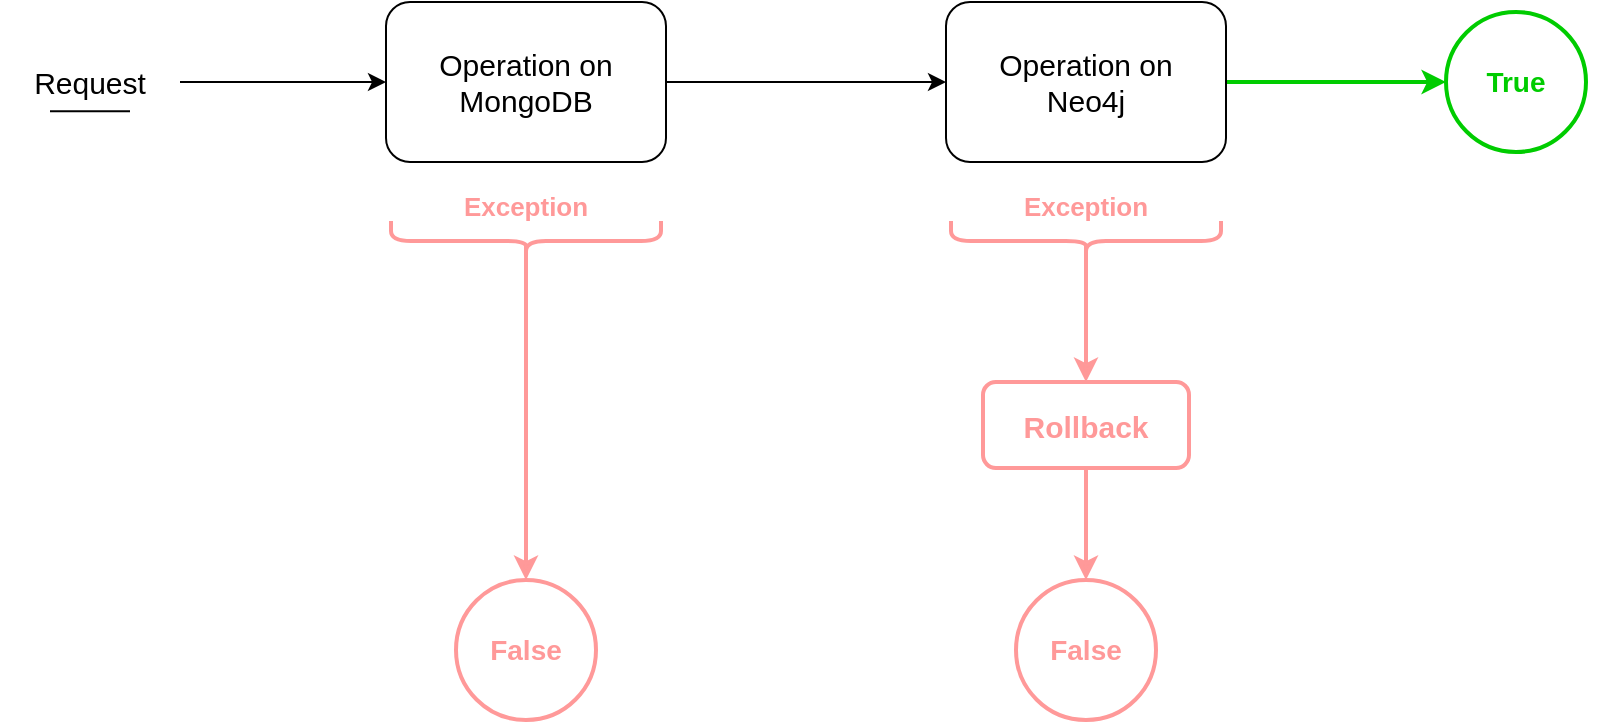 <mxfile version="22.1.21" type="device" pages="2">
  <diagram id="EVMe3rl3rncm7g3cDbRE" name="Pagina-1">
    <mxGraphModel dx="1564" dy="648" grid="1" gridSize="10" guides="1" tooltips="1" connect="1" arrows="1" fold="1" page="1" pageScale="1" pageWidth="1654" pageHeight="2336" math="0" shadow="0">
      <root>
        <mxCell id="0" />
        <mxCell id="1" parent="0" />
        <mxCell id="Kb9hgVFcj3-pudJa5dQk-42" style="edgeStyle=orthogonalEdgeStyle;rounded=0;orthogonalLoop=1;jettySize=auto;html=1;exitX=1;exitY=0.5;exitDx=0;exitDy=0;entryX=0;entryY=0.5;entryDx=0;entryDy=0;" edge="1" parent="1" source="Kb9hgVFcj3-pudJa5dQk-28" target="Kb9hgVFcj3-pudJa5dQk-40">
          <mxGeometry relative="1" as="geometry" />
        </mxCell>
        <mxCell id="Kb9hgVFcj3-pudJa5dQk-28" value="" style="rounded=1;whiteSpace=wrap;html=1;" vertex="1" parent="1">
          <mxGeometry x="593" y="780" width="140" height="80" as="geometry" />
        </mxCell>
        <mxCell id="Kb9hgVFcj3-pudJa5dQk-29" value="&lt;font style=&quot;font-size: 15px;&quot;&gt;Operation on MongoDB&lt;/font&gt;" style="text;html=1;strokeColor=none;fillColor=none;align=center;verticalAlign=middle;whiteSpace=wrap;rounded=0;" vertex="1" parent="1">
          <mxGeometry x="618" y="805" width="90" height="30" as="geometry" />
        </mxCell>
        <mxCell id="Kb9hgVFcj3-pudJa5dQk-33" style="edgeStyle=orthogonalEdgeStyle;rounded=0;orthogonalLoop=1;jettySize=auto;html=1;exitX=1;exitY=0.5;exitDx=0;exitDy=0;entryX=0;entryY=0.5;entryDx=0;entryDy=0;" edge="1" parent="1" source="Kb9hgVFcj3-pudJa5dQk-31" target="Kb9hgVFcj3-pudJa5dQk-28">
          <mxGeometry relative="1" as="geometry" />
        </mxCell>
        <mxCell id="Kb9hgVFcj3-pudJa5dQk-31" value="&lt;span style=&quot;font-size: 15px;&quot;&gt;Request&lt;/span&gt;" style="text;html=1;strokeColor=none;fillColor=none;align=center;verticalAlign=middle;whiteSpace=wrap;rounded=0;" vertex="1" parent="1">
          <mxGeometry x="400" y="805" width="90" height="30" as="geometry" />
        </mxCell>
        <mxCell id="Kb9hgVFcj3-pudJa5dQk-32" value="" style="endArrow=none;html=1;rounded=0;" edge="1" parent="1">
          <mxGeometry width="50" height="50" relative="1" as="geometry">
            <mxPoint x="425" y="834.6" as="sourcePoint" />
            <mxPoint x="465" y="834.6" as="targetPoint" />
          </mxGeometry>
        </mxCell>
        <mxCell id="Kb9hgVFcj3-pudJa5dQk-38" style="edgeStyle=orthogonalEdgeStyle;rounded=0;orthogonalLoop=1;jettySize=auto;html=1;exitX=0.1;exitY=0.5;exitDx=0;exitDy=0;exitPerimeter=0;entryX=0.5;entryY=0;entryDx=0;entryDy=0;strokeColor=#FF9999;strokeWidth=2;" edge="1" parent="1" source="Kb9hgVFcj3-pudJa5dQk-34" target="Kb9hgVFcj3-pudJa5dQk-35">
          <mxGeometry relative="1" as="geometry" />
        </mxCell>
        <mxCell id="Kb9hgVFcj3-pudJa5dQk-34" value="" style="shape=curlyBracket;whiteSpace=wrap;html=1;rounded=1;flipH=1;labelPosition=right;verticalLabelPosition=middle;align=left;verticalAlign=middle;rotation=90;fontColor=#FF9999;strokeColor=#FF9999;strokeWidth=2;" vertex="1" parent="1">
          <mxGeometry x="653" y="832" width="20" height="135" as="geometry" />
        </mxCell>
        <mxCell id="Kb9hgVFcj3-pudJa5dQk-35" value="" style="ellipse;whiteSpace=wrap;html=1;aspect=fixed;strokeColor=#FF9999;strokeWidth=2;" vertex="1" parent="1">
          <mxGeometry x="628" y="1069" width="70" height="70" as="geometry" />
        </mxCell>
        <mxCell id="Kb9hgVFcj3-pudJa5dQk-36" value="&lt;span style=&quot;font-size: 14px;&quot;&gt;False&lt;/span&gt;" style="text;html=1;strokeColor=none;fillColor=none;align=center;verticalAlign=middle;whiteSpace=wrap;rounded=0;fontStyle=1;fontColor=#FF9999;" vertex="1" parent="1">
          <mxGeometry x="618" y="1089" width="90" height="30" as="geometry" />
        </mxCell>
        <mxCell id="Kb9hgVFcj3-pudJa5dQk-37" value="&lt;font style=&quot;font-size: 13px;&quot;&gt;Exception&lt;/font&gt;" style="text;html=1;strokeColor=none;fillColor=none;align=center;verticalAlign=middle;whiteSpace=wrap;rounded=0;fontColor=#FF9999;fontStyle=1" vertex="1" parent="1">
          <mxGeometry x="618" y="867" width="90" height="30" as="geometry" />
        </mxCell>
        <mxCell id="Kb9hgVFcj3-pudJa5dQk-55" style="edgeStyle=orthogonalEdgeStyle;rounded=0;orthogonalLoop=1;jettySize=auto;html=1;exitX=1;exitY=0.5;exitDx=0;exitDy=0;entryX=0;entryY=0.5;entryDx=0;entryDy=0;fontColor=#00CC00;strokeColor=#00CC00;strokeWidth=2;" edge="1" parent="1" source="Kb9hgVFcj3-pudJa5dQk-40" target="Kb9hgVFcj3-pudJa5dQk-52">
          <mxGeometry relative="1" as="geometry" />
        </mxCell>
        <mxCell id="Kb9hgVFcj3-pudJa5dQk-40" value="" style="rounded=1;whiteSpace=wrap;html=1;" vertex="1" parent="1">
          <mxGeometry x="873" y="780" width="140" height="80" as="geometry" />
        </mxCell>
        <mxCell id="Kb9hgVFcj3-pudJa5dQk-41" value="&lt;font style=&quot;font-size: 15px;&quot;&gt;Operation on Neo4j&lt;/font&gt;" style="text;html=1;strokeColor=none;fillColor=none;align=center;verticalAlign=middle;whiteSpace=wrap;rounded=0;" vertex="1" parent="1">
          <mxGeometry x="898" y="805" width="90" height="30" as="geometry" />
        </mxCell>
        <mxCell id="Kb9hgVFcj3-pudJa5dQk-48" style="edgeStyle=orthogonalEdgeStyle;rounded=0;orthogonalLoop=1;jettySize=auto;html=1;exitX=0.1;exitY=0.5;exitDx=0;exitDy=0;exitPerimeter=0;entryX=0.5;entryY=0;entryDx=0;entryDy=0;strokeWidth=2;strokeColor=#FF9999;" edge="1" parent="1" source="Kb9hgVFcj3-pudJa5dQk-43" target="Kb9hgVFcj3-pudJa5dQk-45">
          <mxGeometry relative="1" as="geometry" />
        </mxCell>
        <mxCell id="Kb9hgVFcj3-pudJa5dQk-43" value="" style="shape=curlyBracket;whiteSpace=wrap;html=1;rounded=1;flipH=1;labelPosition=right;verticalLabelPosition=middle;align=left;verticalAlign=middle;rotation=90;fontColor=#FF9999;strokeColor=#FF9999;strokeWidth=2;" vertex="1" parent="1">
          <mxGeometry x="933" y="832" width="20" height="135" as="geometry" />
        </mxCell>
        <mxCell id="Kb9hgVFcj3-pudJa5dQk-44" value="&lt;font style=&quot;font-size: 13px;&quot;&gt;Exception&lt;/font&gt;" style="text;html=1;strokeColor=none;fillColor=none;align=center;verticalAlign=middle;whiteSpace=wrap;rounded=0;fontColor=#FF9999;fontStyle=1" vertex="1" parent="1">
          <mxGeometry x="898" y="867" width="90" height="30" as="geometry" />
        </mxCell>
        <mxCell id="Kb9hgVFcj3-pudJa5dQk-51" style="edgeStyle=orthogonalEdgeStyle;rounded=0;orthogonalLoop=1;jettySize=auto;html=1;exitX=0.5;exitY=1;exitDx=0;exitDy=0;strokeWidth=2;strokeColor=#FF9999;" edge="1" parent="1" source="Kb9hgVFcj3-pudJa5dQk-45" target="Kb9hgVFcj3-pudJa5dQk-49">
          <mxGeometry relative="1" as="geometry" />
        </mxCell>
        <mxCell id="Kb9hgVFcj3-pudJa5dQk-45" value="" style="rounded=1;whiteSpace=wrap;html=1;fontColor=#FF9999;strokeColor=#FF9999;strokeWidth=2;" vertex="1" parent="1">
          <mxGeometry x="891.5" y="970" width="103" height="43" as="geometry" />
        </mxCell>
        <mxCell id="Kb9hgVFcj3-pudJa5dQk-46" value="&lt;font style=&quot;font-size: 15px;&quot;&gt;Rollback&lt;/font&gt;" style="text;html=1;strokeColor=none;fillColor=none;align=center;verticalAlign=middle;whiteSpace=wrap;rounded=0;fontColor=#FF9999;fontStyle=1" vertex="1" parent="1">
          <mxGeometry x="898" y="976.5" width="90" height="30" as="geometry" />
        </mxCell>
        <mxCell id="Kb9hgVFcj3-pudJa5dQk-49" value="" style="ellipse;whiteSpace=wrap;html=1;aspect=fixed;strokeColor=#FF9999;strokeWidth=2;" vertex="1" parent="1">
          <mxGeometry x="908" y="1069" width="70" height="70" as="geometry" />
        </mxCell>
        <mxCell id="Kb9hgVFcj3-pudJa5dQk-50" value="&lt;span style=&quot;font-size: 14px;&quot;&gt;False&lt;/span&gt;" style="text;html=1;strokeColor=none;fillColor=none;align=center;verticalAlign=middle;whiteSpace=wrap;rounded=0;fontStyle=1;fontColor=#FF9999;" vertex="1" parent="1">
          <mxGeometry x="898" y="1089" width="90" height="30" as="geometry" />
        </mxCell>
        <mxCell id="Kb9hgVFcj3-pudJa5dQk-52" value="" style="ellipse;whiteSpace=wrap;html=1;aspect=fixed;strokeColor=#00CC00;strokeWidth=2;" vertex="1" parent="1">
          <mxGeometry x="1123" y="785" width="70" height="70" as="geometry" />
        </mxCell>
        <mxCell id="Kb9hgVFcj3-pudJa5dQk-53" value="&lt;span style=&quot;font-size: 14px;&quot;&gt;True&lt;/span&gt;" style="text;html=1;strokeColor=none;fillColor=none;align=center;verticalAlign=middle;whiteSpace=wrap;rounded=0;fontStyle=1;fontColor=#00CC00;" vertex="1" parent="1">
          <mxGeometry x="1113" y="805" width="90" height="30" as="geometry" />
        </mxCell>
      </root>
    </mxGraphModel>
  </diagram>
  <diagram id="i4bGwr3LUCROJOoWlZAt" name="Pagina-2">
    <mxGraphModel dx="1651" dy="684" grid="1" gridSize="10" guides="1" tooltips="1" connect="1" arrows="1" fold="1" page="1" pageScale="1" pageWidth="1654" pageHeight="2336" math="0" shadow="0">
      <root>
        <mxCell id="0" />
        <mxCell id="1" parent="0" />
        <mxCell id="6wn-hB_257G2T6HTZWvg-2" value="" style="rounded=1;whiteSpace=wrap;html=1;" vertex="1" parent="1">
          <mxGeometry x="634" y="790" width="140" height="80" as="geometry" />
        </mxCell>
        <mxCell id="6wn-hB_257G2T6HTZWvg-3" value="&lt;font style=&quot;font-size: 15px;&quot;&gt;Operation on MongoDB&lt;/font&gt;" style="text;html=1;strokeColor=none;fillColor=none;align=center;verticalAlign=middle;whiteSpace=wrap;rounded=0;" vertex="1" parent="1">
          <mxGeometry x="659" y="815" width="90" height="30" as="geometry" />
        </mxCell>
        <mxCell id="6wn-hB_257G2T6HTZWvg-4" style="edgeStyle=orthogonalEdgeStyle;rounded=0;orthogonalLoop=1;jettySize=auto;html=1;exitX=1;exitY=0.5;exitDx=0;exitDy=0;entryX=0;entryY=0.5;entryDx=0;entryDy=0;" edge="1" parent="1" source="6wn-hB_257G2T6HTZWvg-5" target="6wn-hB_257G2T6HTZWvg-2">
          <mxGeometry relative="1" as="geometry" />
        </mxCell>
        <mxCell id="6wn-hB_257G2T6HTZWvg-5" value="&lt;span style=&quot;font-size: 15px;&quot;&gt;Request&lt;/span&gt;" style="text;html=1;strokeColor=none;fillColor=none;align=center;verticalAlign=middle;whiteSpace=wrap;rounded=0;" vertex="1" parent="1">
          <mxGeometry x="441" y="815" width="90" height="30" as="geometry" />
        </mxCell>
        <mxCell id="6wn-hB_257G2T6HTZWvg-6" value="" style="endArrow=none;html=1;rounded=0;" edge="1" parent="1">
          <mxGeometry width="50" height="50" relative="1" as="geometry">
            <mxPoint x="466" y="844.6" as="sourcePoint" />
            <mxPoint x="506" y="844.6" as="targetPoint" />
          </mxGeometry>
        </mxCell>
        <mxCell id="6wn-hB_257G2T6HTZWvg-7" style="edgeStyle=orthogonalEdgeStyle;rounded=0;orthogonalLoop=1;jettySize=auto;html=1;exitX=0.1;exitY=0.5;exitDx=0;exitDy=0;exitPerimeter=0;entryX=0.5;entryY=0;entryDx=0;entryDy=0;strokeColor=#FF9999;strokeWidth=2;" edge="1" parent="1" source="6wn-hB_257G2T6HTZWvg-8" target="6wn-hB_257G2T6HTZWvg-9">
          <mxGeometry relative="1" as="geometry" />
        </mxCell>
        <mxCell id="6wn-hB_257G2T6HTZWvg-8" value="" style="shape=curlyBracket;whiteSpace=wrap;html=1;rounded=1;flipH=1;labelPosition=right;verticalLabelPosition=middle;align=left;verticalAlign=middle;rotation=90;fontColor=#FF9999;strokeColor=#FF9999;strokeWidth=2;" vertex="1" parent="1">
          <mxGeometry x="694" y="842" width="20" height="135" as="geometry" />
        </mxCell>
        <mxCell id="6wn-hB_257G2T6HTZWvg-9" value="" style="ellipse;whiteSpace=wrap;html=1;aspect=fixed;strokeColor=#FF9999;strokeWidth=2;" vertex="1" parent="1">
          <mxGeometry x="669" y="998" width="70" height="70" as="geometry" />
        </mxCell>
        <mxCell id="6wn-hB_257G2T6HTZWvg-10" value="&lt;span style=&quot;font-size: 14px;&quot;&gt;False&lt;/span&gt;" style="text;html=1;strokeColor=none;fillColor=none;align=center;verticalAlign=middle;whiteSpace=wrap;rounded=0;fontStyle=1;fontColor=#FF9999;" vertex="1" parent="1">
          <mxGeometry x="659" y="1018" width="90" height="30" as="geometry" />
        </mxCell>
        <mxCell id="6wn-hB_257G2T6HTZWvg-11" value="&lt;font style=&quot;font-size: 13px;&quot;&gt;Exception&lt;/font&gt;" style="text;html=1;strokeColor=none;fillColor=none;align=center;verticalAlign=middle;whiteSpace=wrap;rounded=0;fontColor=#FF9999;fontStyle=1" vertex="1" parent="1">
          <mxGeometry x="659" y="877" width="90" height="30" as="geometry" />
        </mxCell>
        <mxCell id="6wn-hB_257G2T6HTZWvg-12" style="edgeStyle=orthogonalEdgeStyle;rounded=0;orthogonalLoop=1;jettySize=auto;html=1;exitX=1;exitY=0.5;exitDx=0;exitDy=0;entryX=0;entryY=0.5;entryDx=0;entryDy=0;fontColor=#00CC00;strokeColor=#00CC00;strokeWidth=2;" edge="1" parent="1" target="6wn-hB_257G2T6HTZWvg-23">
          <mxGeometry relative="1" as="geometry">
            <mxPoint x="774" y="830" as="sourcePoint" />
          </mxGeometry>
        </mxCell>
        <mxCell id="6wn-hB_257G2T6HTZWvg-13" value="" style="rounded=1;whiteSpace=wrap;html=1;" vertex="1" parent="1">
          <mxGeometry x="1074" y="790" width="140" height="80" as="geometry" />
        </mxCell>
        <mxCell id="6wn-hB_257G2T6HTZWvg-14" value="&lt;font style=&quot;font-size: 15px;&quot;&gt;Operation on Neo4j&lt;/font&gt;" style="text;html=1;strokeColor=none;fillColor=none;align=center;verticalAlign=middle;whiteSpace=wrap;rounded=0;" vertex="1" parent="1">
          <mxGeometry x="1099" y="815" width="90" height="30" as="geometry" />
        </mxCell>
        <mxCell id="6wn-hB_257G2T6HTZWvg-15" style="edgeStyle=orthogonalEdgeStyle;rounded=0;orthogonalLoop=1;jettySize=auto;html=1;exitX=0.1;exitY=0.5;exitDx=0;exitDy=0;exitPerimeter=0;entryX=0.5;entryY=0;entryDx=0;entryDy=0;strokeWidth=2;strokeColor=#FF9999;" edge="1" parent="1" source="6wn-hB_257G2T6HTZWvg-16" target="6wn-hB_257G2T6HTZWvg-19">
          <mxGeometry relative="1" as="geometry" />
        </mxCell>
        <mxCell id="6wn-hB_257G2T6HTZWvg-16" value="" style="shape=curlyBracket;whiteSpace=wrap;html=1;rounded=1;flipH=1;labelPosition=right;verticalLabelPosition=middle;align=left;verticalAlign=middle;rotation=90;fontColor=#FF9999;strokeColor=#FF9999;strokeWidth=2;" vertex="1" parent="1">
          <mxGeometry x="1134" y="842" width="20" height="135" as="geometry" />
        </mxCell>
        <mxCell id="6wn-hB_257G2T6HTZWvg-17" value="&lt;font style=&quot;font-size: 13px;&quot;&gt;Exception&lt;/font&gt;" style="text;html=1;strokeColor=none;fillColor=none;align=center;verticalAlign=middle;whiteSpace=wrap;rounded=0;fontColor=#FF9999;fontStyle=1" vertex="1" parent="1">
          <mxGeometry x="1099" y="877" width="90" height="30" as="geometry" />
        </mxCell>
        <mxCell id="6wn-hB_257G2T6HTZWvg-19" value="" style="rounded=1;whiteSpace=wrap;html=1;fontColor=#FF9999;strokeColor=#FF9999;strokeWidth=2;" vertex="1" parent="1">
          <mxGeometry x="1080.06" y="1000" width="127.87" height="68" as="geometry" />
        </mxCell>
        <mxCell id="6wn-hB_257G2T6HTZWvg-20" value="&lt;span style=&quot;font-size: 11px;&quot;&gt;ERROR&lt;/span&gt;" style="text;html=1;strokeColor=none;fillColor=none;align=center;verticalAlign=middle;whiteSpace=wrap;rounded=0;fontColor=#FF9999;fontStyle=1;fontSize=11;" vertex="1" parent="1">
          <mxGeometry x="1099" y="999.5" width="90" height="30" as="geometry" />
        </mxCell>
        <mxCell id="6wn-hB_257G2T6HTZWvg-23" value="" style="ellipse;whiteSpace=wrap;html=1;aspect=fixed;strokeColor=#00CC00;strokeWidth=2;" vertex="1" parent="1">
          <mxGeometry x="915" y="795" width="70" height="70" as="geometry" />
        </mxCell>
        <mxCell id="6wn-hB_257G2T6HTZWvg-24" value="&lt;span style=&quot;font-size: 14px;&quot;&gt;True&lt;/span&gt;" style="text;html=1;strokeColor=none;fillColor=none;align=center;verticalAlign=middle;whiteSpace=wrap;rounded=0;fontStyle=1;fontColor=#00CC00;" vertex="1" parent="1">
          <mxGeometry x="905" y="815" width="90" height="30" as="geometry" />
        </mxCell>
        <mxCell id="6wn-hB_257G2T6HTZWvg-25" value="" style="endArrow=classic;html=1;rounded=0;strokeWidth=1.5;dashed=1;strokeColor=#00CC00;entryX=0.5;entryY=0;entryDx=0;entryDy=0;" edge="1" parent="1" target="6wn-hB_257G2T6HTZWvg-13">
          <mxGeometry width="50" height="50" relative="1" as="geometry">
            <mxPoint x="844" y="830" as="sourcePoint" />
            <mxPoint x="1104" y="760" as="targetPoint" />
            <Array as="points">
              <mxPoint x="844" y="710" />
              <mxPoint x="1144" y="710" />
            </Array>
          </mxGeometry>
        </mxCell>
        <mxCell id="6wn-hB_257G2T6HTZWvg-26" value="&lt;font color=&quot;#00cc00&quot; style=&quot;font-size: 13px; font-weight: normal;&quot;&gt;neo4jThread.start()&lt;/font&gt;" style="text;html=1;strokeColor=none;fillColor=none;align=center;verticalAlign=middle;whiteSpace=wrap;rounded=0;fontColor=#FF9999;fontStyle=1" vertex="1" parent="1">
          <mxGeometry x="954" y="680" width="90" height="30" as="geometry" />
        </mxCell>
        <mxCell id="6wn-hB_257G2T6HTZWvg-28" value="" style="ellipse;whiteSpace=wrap;html=1;aspect=fixed;fillColor=#00CC00;strokeColor=#00CC00;" vertex="1" parent="1">
          <mxGeometry x="839" y="826" width="10" height="10" as="geometry" />
        </mxCell>
        <mxCell id="6wn-hB_257G2T6HTZWvg-31" value="&lt;span style=&quot;font-weight: normal; font-size: 13px;&quot;&gt;Databases Not Synchronized&lt;/span&gt;" style="text;html=1;strokeColor=none;fillColor=none;align=center;verticalAlign=middle;whiteSpace=wrap;rounded=0;fontColor=#FF9999;fontStyle=1;fontSize=13;" vertex="1" parent="1">
          <mxGeometry x="1099" y="1026.5" width="90" height="30" as="geometry" />
        </mxCell>
      </root>
    </mxGraphModel>
  </diagram>
</mxfile>
